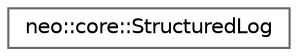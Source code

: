 digraph "Graphical Class Hierarchy"
{
 // LATEX_PDF_SIZE
  bgcolor="transparent";
  edge [fontname=Helvetica,fontsize=10,labelfontname=Helvetica,labelfontsize=10];
  node [fontname=Helvetica,fontsize=10,shape=box,height=0.2,width=0.4];
  rankdir="LR";
  Node0 [id="Node000000",label="neo::core::StructuredLog",height=0.2,width=0.4,color="grey40", fillcolor="white", style="filled",URL="$classneo_1_1core_1_1_structured_log.html",tooltip="Structured logging helper."];
}
